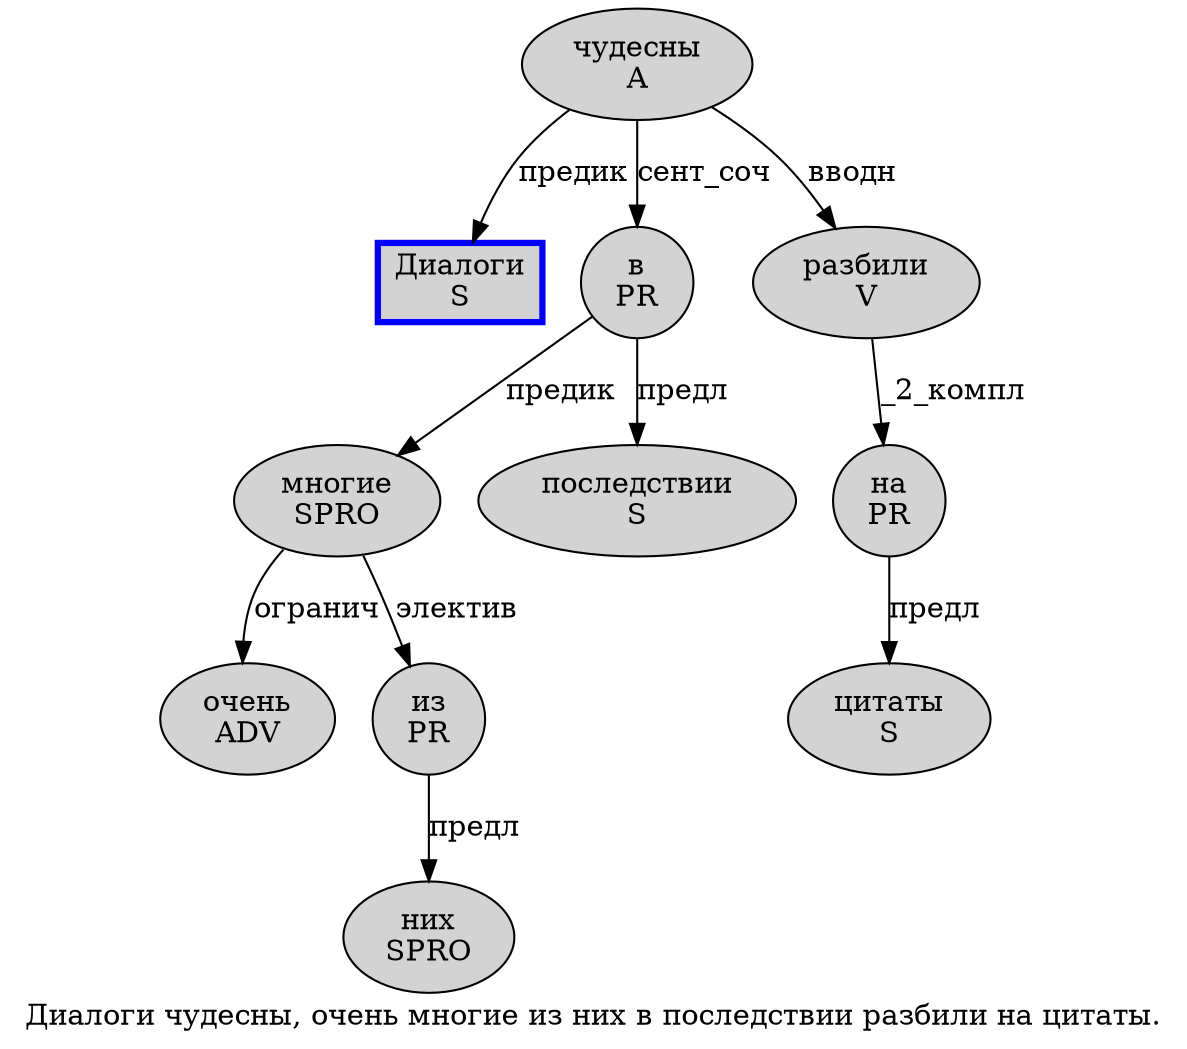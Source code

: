 digraph SENTENCE_266 {
	graph [label="Диалоги чудесны, очень многие из них в последствии разбили на цитаты."]
	node [style=filled]
		0 [label="Диалоги
S" color=blue fillcolor=lightgray penwidth=3 shape=box]
		1 [label="чудесны
A" color="" fillcolor=lightgray penwidth=1 shape=ellipse]
		3 [label="очень
ADV" color="" fillcolor=lightgray penwidth=1 shape=ellipse]
		4 [label="многие
SPRO" color="" fillcolor=lightgray penwidth=1 shape=ellipse]
		5 [label="из
PR" color="" fillcolor=lightgray penwidth=1 shape=ellipse]
		6 [label="них
SPRO" color="" fillcolor=lightgray penwidth=1 shape=ellipse]
		7 [label="в
PR" color="" fillcolor=lightgray penwidth=1 shape=ellipse]
		8 [label="последствии
S" color="" fillcolor=lightgray penwidth=1 shape=ellipse]
		9 [label="разбили
V" color="" fillcolor=lightgray penwidth=1 shape=ellipse]
		10 [label="на
PR" color="" fillcolor=lightgray penwidth=1 shape=ellipse]
		11 [label="цитаты
S" color="" fillcolor=lightgray penwidth=1 shape=ellipse]
			10 -> 11 [label="предл"]
			5 -> 6 [label="предл"]
			4 -> 3 [label="огранич"]
			4 -> 5 [label="электив"]
			9 -> 10 [label="_2_компл"]
			1 -> 0 [label="предик"]
			1 -> 7 [label="сент_соч"]
			1 -> 9 [label="вводн"]
			7 -> 4 [label="предик"]
			7 -> 8 [label="предл"]
}